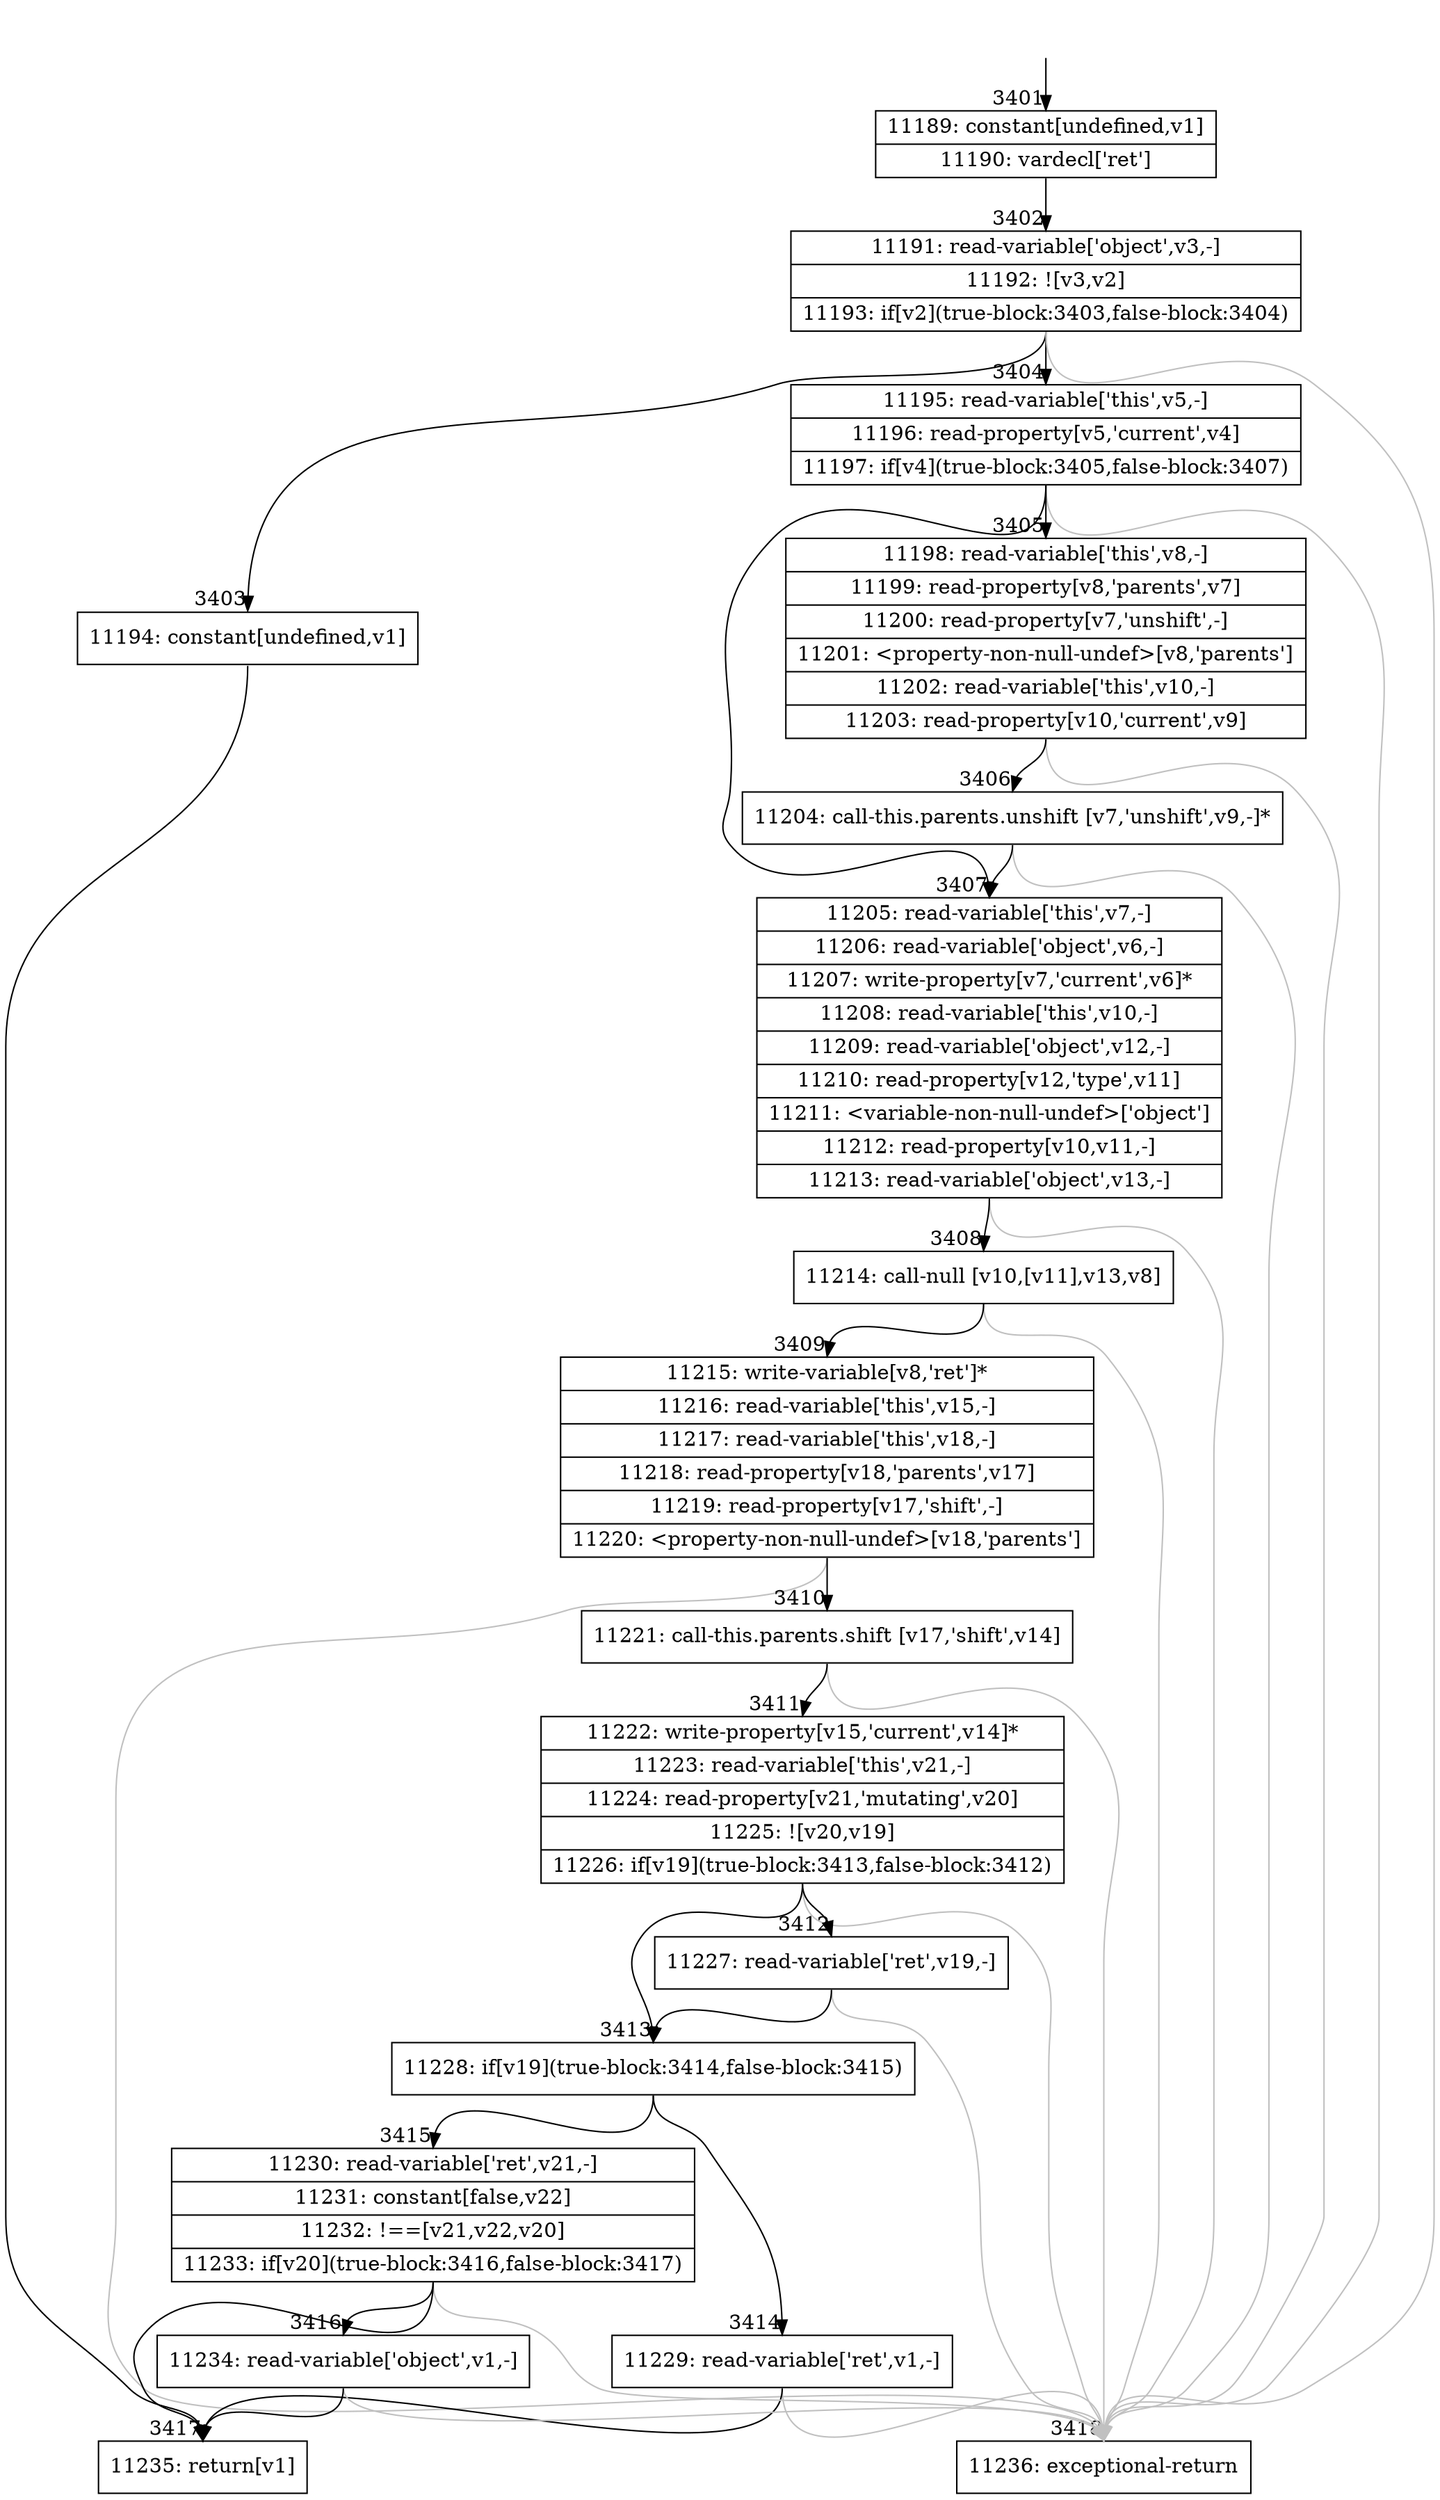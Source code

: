 digraph {
rankdir="TD"
BB_entry111[shape=none,label=""];
BB_entry111 -> BB3401 [tailport=s, headport=n, headlabel="    3401"]
BB3401 [shape=record label="{11189: constant[undefined,v1]|11190: vardecl['ret']}" ] 
BB3401 -> BB3402 [tailport=s, headport=n, headlabel="      3402"]
BB3402 [shape=record label="{11191: read-variable['object',v3,-]|11192: ![v3,v2]|11193: if[v2](true-block:3403,false-block:3404)}" ] 
BB3402 -> BB3403 [tailport=s, headport=n, headlabel="      3403"]
BB3402 -> BB3404 [tailport=s, headport=n, headlabel="      3404"]
BB3402 -> BB3418 [tailport=s, headport=n, color=gray, headlabel="      3418"]
BB3403 [shape=record label="{11194: constant[undefined,v1]}" ] 
BB3403 -> BB3417 [tailport=s, headport=n, headlabel="      3417"]
BB3404 [shape=record label="{11195: read-variable['this',v5,-]|11196: read-property[v5,'current',v4]|11197: if[v4](true-block:3405,false-block:3407)}" ] 
BB3404 -> BB3405 [tailport=s, headport=n, headlabel="      3405"]
BB3404 -> BB3407 [tailport=s, headport=n, headlabel="      3407"]
BB3404 -> BB3418 [tailport=s, headport=n, color=gray]
BB3405 [shape=record label="{11198: read-variable['this',v8,-]|11199: read-property[v8,'parents',v7]|11200: read-property[v7,'unshift',-]|11201: \<property-non-null-undef\>[v8,'parents']|11202: read-variable['this',v10,-]|11203: read-property[v10,'current',v9]}" ] 
BB3405 -> BB3406 [tailport=s, headport=n, headlabel="      3406"]
BB3405 -> BB3418 [tailport=s, headport=n, color=gray]
BB3406 [shape=record label="{11204: call-this.parents.unshift [v7,'unshift',v9,-]*}" ] 
BB3406 -> BB3407 [tailport=s, headport=n]
BB3406 -> BB3418 [tailport=s, headport=n, color=gray]
BB3407 [shape=record label="{11205: read-variable['this',v7,-]|11206: read-variable['object',v6,-]|11207: write-property[v7,'current',v6]*|11208: read-variable['this',v10,-]|11209: read-variable['object',v12,-]|11210: read-property[v12,'type',v11]|11211: \<variable-non-null-undef\>['object']|11212: read-property[v10,v11,-]|11213: read-variable['object',v13,-]}" ] 
BB3407 -> BB3408 [tailport=s, headport=n, headlabel="      3408"]
BB3407 -> BB3418 [tailport=s, headport=n, color=gray]
BB3408 [shape=record label="{11214: call-null [v10,[v11],v13,v8]}" ] 
BB3408 -> BB3409 [tailport=s, headport=n, headlabel="      3409"]
BB3408 -> BB3418 [tailport=s, headport=n, color=gray]
BB3409 [shape=record label="{11215: write-variable[v8,'ret']*|11216: read-variable['this',v15,-]|11217: read-variable['this',v18,-]|11218: read-property[v18,'parents',v17]|11219: read-property[v17,'shift',-]|11220: \<property-non-null-undef\>[v18,'parents']}" ] 
BB3409 -> BB3410 [tailport=s, headport=n, headlabel="      3410"]
BB3409 -> BB3418 [tailport=s, headport=n, color=gray]
BB3410 [shape=record label="{11221: call-this.parents.shift [v17,'shift',v14]}" ] 
BB3410 -> BB3411 [tailport=s, headport=n, headlabel="      3411"]
BB3410 -> BB3418 [tailport=s, headport=n, color=gray]
BB3411 [shape=record label="{11222: write-property[v15,'current',v14]*|11223: read-variable['this',v21,-]|11224: read-property[v21,'mutating',v20]|11225: ![v20,v19]|11226: if[v19](true-block:3413,false-block:3412)}" ] 
BB3411 -> BB3413 [tailport=s, headport=n, headlabel="      3413"]
BB3411 -> BB3412 [tailport=s, headport=n, headlabel="      3412"]
BB3411 -> BB3418 [tailport=s, headport=n, color=gray]
BB3412 [shape=record label="{11227: read-variable['ret',v19,-]}" ] 
BB3412 -> BB3413 [tailport=s, headport=n]
BB3412 -> BB3418 [tailport=s, headport=n, color=gray]
BB3413 [shape=record label="{11228: if[v19](true-block:3414,false-block:3415)}" ] 
BB3413 -> BB3414 [tailport=s, headport=n, headlabel="      3414"]
BB3413 -> BB3415 [tailport=s, headport=n, headlabel="      3415"]
BB3414 [shape=record label="{11229: read-variable['ret',v1,-]}" ] 
BB3414 -> BB3417 [tailport=s, headport=n]
BB3414 -> BB3418 [tailport=s, headport=n, color=gray]
BB3415 [shape=record label="{11230: read-variable['ret',v21,-]|11231: constant[false,v22]|11232: !==[v21,v22,v20]|11233: if[v20](true-block:3416,false-block:3417)}" ] 
BB3415 -> BB3416 [tailport=s, headport=n, headlabel="      3416"]
BB3415 -> BB3417 [tailport=s, headport=n]
BB3415 -> BB3418 [tailport=s, headport=n, color=gray]
BB3416 [shape=record label="{11234: read-variable['object',v1,-]}" ] 
BB3416 -> BB3417 [tailport=s, headport=n]
BB3416 -> BB3418 [tailport=s, headport=n, color=gray]
BB3417 [shape=record label="{11235: return[v1]}" ] 
BB3418 [shape=record label="{11236: exceptional-return}" ] 
//#$~ 1505
}
